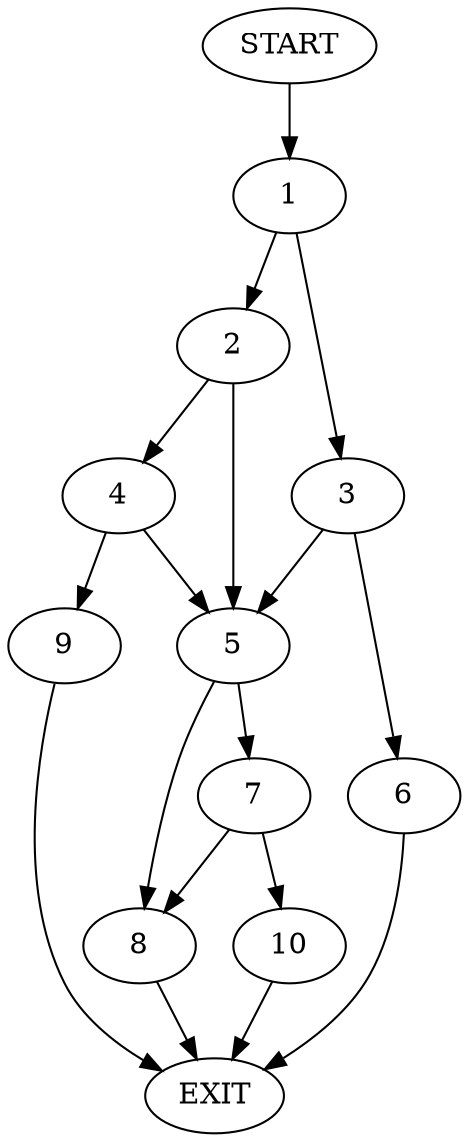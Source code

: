 digraph {
0 [label="START"]
11 [label="EXIT"]
0 -> 1
1 -> 2
1 -> 3
2 -> 4
2 -> 5
3 -> 6
3 -> 5
5 -> 7
5 -> 8
6 -> 11
4 -> 9
4 -> 5
9 -> 11
7 -> 8
7 -> 10
8 -> 11
10 -> 11
}
